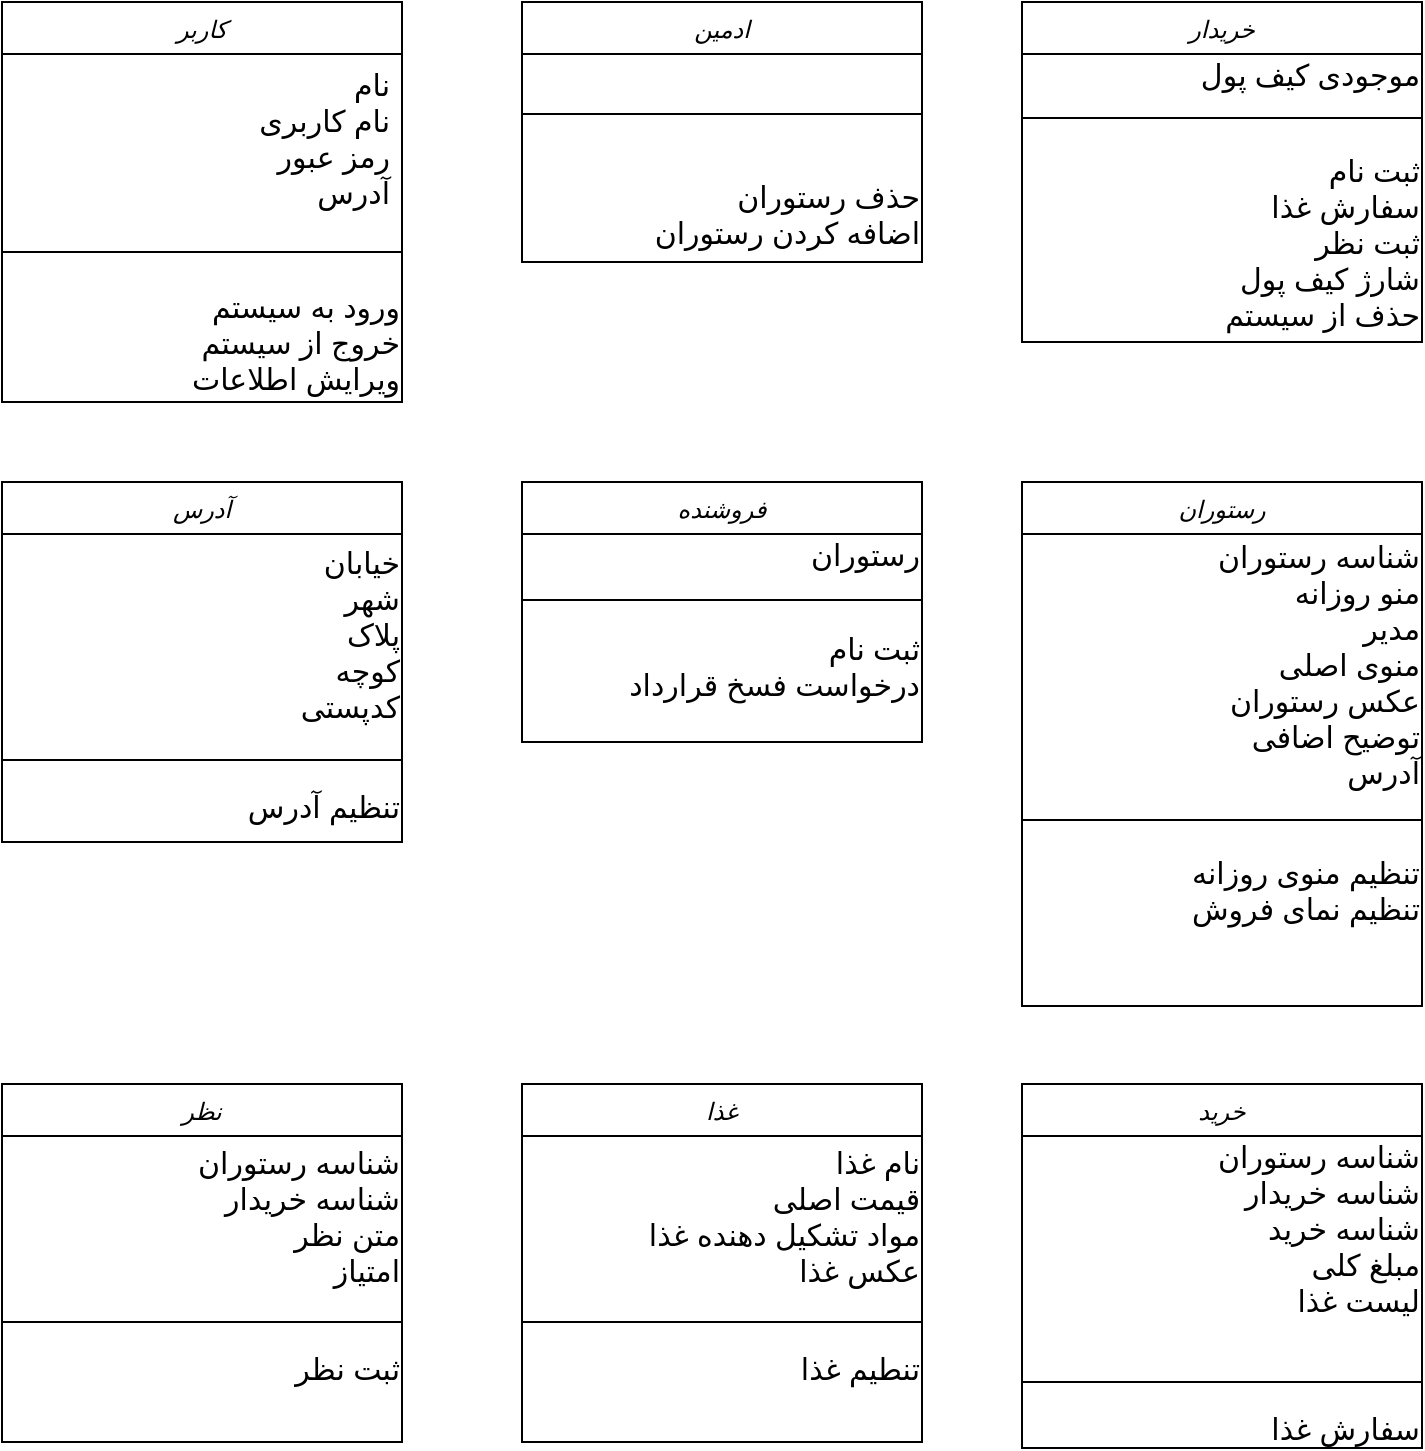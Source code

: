 <mxfile version="14.1.1" type="github">
  <diagram id="C5RBs43oDa-KdzZeNtuy" name="Page-1">
    <mxGraphModel dx="20760" dy="11600" grid="1" gridSize="10" guides="1" tooltips="1" connect="1" arrows="1" fold="1" page="1" pageScale="1" pageWidth="827" pageHeight="1169" math="0" shadow="0">
      <root>
        <mxCell id="WIyWlLk6GJQsqaUBKTNV-0" />
        <mxCell id="WIyWlLk6GJQsqaUBKTNV-1" parent="WIyWlLk6GJQsqaUBKTNV-0" />
        <mxCell id="lyuGTbBeJ2-KbHGN9zhW-0" value="کاربر" style="swimlane;fontStyle=2;align=center;verticalAlign=top;childLayout=stackLayout;horizontal=1;startSize=26;horizontalStack=0;resizeParent=1;resizeLast=0;collapsible=1;marginBottom=0;rounded=0;shadow=0;strokeWidth=1;" parent="WIyWlLk6GJQsqaUBKTNV-1" vertex="1">
          <mxGeometry x="59" y="223" width="200" height="200" as="geometry">
            <mxRectangle x="230" y="140" width="160" height="26" as="alternateBounds" />
          </mxGeometry>
        </mxCell>
        <mxCell id="lyuGTbBeJ2-KbHGN9zhW-1" value="نام &#xa;نام کاربری&#xa;رمز عبور&#xa;آدرس&#xa;" style="text;align=right;verticalAlign=top;spacingLeft=4;spacingRight=4;overflow=hidden;rotatable=0;points=[[0,0.5],[1,0.5]];portConstraint=eastwest;fontSize=15;" parent="lyuGTbBeJ2-KbHGN9zhW-0" vertex="1">
          <mxGeometry y="26" width="200" height="84" as="geometry" />
        </mxCell>
        <mxCell id="lyuGTbBeJ2-KbHGN9zhW-2" value="" style="line;html=1;strokeWidth=1;align=left;verticalAlign=middle;spacingTop=-1;spacingLeft=3;spacingRight=3;rotatable=0;labelPosition=right;points=[];portConstraint=eastwest;" parent="lyuGTbBeJ2-KbHGN9zhW-0" vertex="1">
          <mxGeometry y="110" width="200" height="30" as="geometry" />
        </mxCell>
        <mxCell id="lyuGTbBeJ2-KbHGN9zhW-3" value="&lt;div&gt;ورود به سیستم &lt;br&gt;&lt;/div&gt;&lt;div&gt;خروج از سیستم&lt;/div&gt;&lt;div&gt;ویرایش اطلاعات&lt;br&gt;&lt;/div&gt;" style="text;html=1;align=right;verticalAlign=middle;resizable=0;points=[];autosize=1;fontSize=15;" parent="lyuGTbBeJ2-KbHGN9zhW-0" vertex="1">
          <mxGeometry y="140" width="200" height="60" as="geometry" />
        </mxCell>
        <mxCell id="lyuGTbBeJ2-KbHGN9zhW-4" value="ادمین" style="swimlane;fontStyle=2;align=center;verticalAlign=top;childLayout=stackLayout;horizontal=1;startSize=26;horizontalStack=0;resizeParent=1;resizeLast=0;collapsible=1;marginBottom=0;rounded=0;shadow=0;strokeWidth=1;" parent="WIyWlLk6GJQsqaUBKTNV-1" vertex="1">
          <mxGeometry x="319" y="223" width="200" height="130" as="geometry">
            <mxRectangle x="290" y="200" width="160" height="26" as="alternateBounds" />
          </mxGeometry>
        </mxCell>
        <mxCell id="lyuGTbBeJ2-KbHGN9zhW-6" value="" style="line;html=1;strokeWidth=1;align=left;verticalAlign=middle;spacingTop=-1;spacingLeft=3;spacingRight=3;rotatable=0;labelPosition=right;points=[];portConstraint=eastwest;" parent="lyuGTbBeJ2-KbHGN9zhW-4" vertex="1">
          <mxGeometry y="26" width="200" height="60" as="geometry" />
        </mxCell>
        <mxCell id="lyuGTbBeJ2-KbHGN9zhW-7" value="&lt;div&gt;حذف رستوران &lt;br&gt;&lt;/div&gt;&lt;div&gt;اضافه کردن رستوران&lt;br&gt;&lt;/div&gt;" style="text;html=1;align=right;verticalAlign=middle;resizable=0;points=[];autosize=1;fontSize=15;" parent="lyuGTbBeJ2-KbHGN9zhW-4" vertex="1">
          <mxGeometry y="86" width="200" height="40" as="geometry" />
        </mxCell>
        <mxCell id="lyuGTbBeJ2-KbHGN9zhW-8" value="خریدار" style="swimlane;fontStyle=2;align=center;verticalAlign=top;childLayout=stackLayout;horizontal=1;startSize=26;horizontalStack=0;resizeParent=1;resizeLast=0;collapsible=1;marginBottom=0;rounded=0;shadow=0;strokeWidth=1;" parent="WIyWlLk6GJQsqaUBKTNV-1" vertex="1">
          <mxGeometry x="569" y="223" width="200" height="170" as="geometry">
            <mxRectangle x="230" y="140" width="160" height="26" as="alternateBounds" />
          </mxGeometry>
        </mxCell>
        <mxCell id="lyuGTbBeJ2-KbHGN9zhW-11" value="&lt;div align=&quot;right&quot;&gt;موجودی کیف پول&lt;/div&gt;" style="text;html=1;align=right;verticalAlign=middle;resizable=0;points=[];autosize=1;fontSize=15;" parent="lyuGTbBeJ2-KbHGN9zhW-8" vertex="1">
          <mxGeometry y="26" width="200" height="20" as="geometry" />
        </mxCell>
        <mxCell id="lyuGTbBeJ2-KbHGN9zhW-9" value="" style="line;html=1;strokeWidth=1;align=left;verticalAlign=middle;spacingTop=-1;spacingLeft=3;spacingRight=3;rotatable=0;labelPosition=right;points=[];portConstraint=eastwest;" parent="lyuGTbBeJ2-KbHGN9zhW-8" vertex="1">
          <mxGeometry y="46" width="200" height="24" as="geometry" />
        </mxCell>
        <mxCell id="lyuGTbBeJ2-KbHGN9zhW-10" value="&lt;div&gt;ثبت نام &lt;br&gt;&lt;/div&gt;&lt;div&gt;سفارش غذا&lt;/div&gt;&lt;div&gt;ثبت نظر&lt;/div&gt;&lt;div&gt;شارژ کیف پول&lt;/div&gt;&lt;div&gt;حذف از سیستم &lt;br&gt;&lt;/div&gt;" style="text;html=1;align=right;verticalAlign=middle;resizable=0;points=[];autosize=1;fontSize=15;" parent="lyuGTbBeJ2-KbHGN9zhW-8" vertex="1">
          <mxGeometry y="70" width="200" height="100" as="geometry" />
        </mxCell>
        <mxCell id="lyuGTbBeJ2-KbHGN9zhW-12" value="فروشنده" style="swimlane;fontStyle=2;align=center;verticalAlign=top;childLayout=stackLayout;horizontal=1;startSize=26;horizontalStack=0;resizeParent=1;resizeLast=0;collapsible=1;marginBottom=0;rounded=0;shadow=0;strokeWidth=1;" parent="WIyWlLk6GJQsqaUBKTNV-1" vertex="1">
          <mxGeometry x="319" y="463" width="200" height="130" as="geometry">
            <mxRectangle x="230" y="140" width="160" height="26" as="alternateBounds" />
          </mxGeometry>
        </mxCell>
        <mxCell id="lyuGTbBeJ2-KbHGN9zhW-15" value="&lt;div&gt;رستوران&lt;/div&gt;" style="text;html=1;align=right;verticalAlign=middle;resizable=0;points=[];autosize=1;fontSize=15;" parent="lyuGTbBeJ2-KbHGN9zhW-12" vertex="1">
          <mxGeometry y="26" width="200" height="20" as="geometry" />
        </mxCell>
        <mxCell id="lyuGTbBeJ2-KbHGN9zhW-13" value="" style="line;html=1;strokeWidth=1;align=left;verticalAlign=middle;spacingTop=-1;spacingLeft=3;spacingRight=3;rotatable=0;labelPosition=right;points=[];portConstraint=eastwest;" parent="lyuGTbBeJ2-KbHGN9zhW-12" vertex="1">
          <mxGeometry y="46" width="200" height="26" as="geometry" />
        </mxCell>
        <mxCell id="lyuGTbBeJ2-KbHGN9zhW-14" value="&lt;div&gt;ثبت نام &lt;br&gt;&lt;/div&gt;&lt;div&gt;درخواست فسخ قرارداد&lt;/div&gt;" style="text;html=1;align=right;verticalAlign=middle;resizable=0;points=[];autosize=1;fontSize=15;" parent="lyuGTbBeJ2-KbHGN9zhW-12" vertex="1">
          <mxGeometry y="72" width="200" height="40" as="geometry" />
        </mxCell>
        <mxCell id="lyuGTbBeJ2-KbHGN9zhW-16" value="رستوران" style="swimlane;fontStyle=2;align=center;verticalAlign=top;childLayout=stackLayout;horizontal=1;startSize=26;horizontalStack=0;resizeParent=1;resizeLast=0;collapsible=1;marginBottom=0;rounded=0;shadow=0;strokeWidth=1;" parent="WIyWlLk6GJQsqaUBKTNV-1" vertex="1">
          <mxGeometry x="569" y="463" width="200" height="262" as="geometry">
            <mxRectangle x="230" y="140" width="160" height="26" as="alternateBounds" />
          </mxGeometry>
        </mxCell>
        <mxCell id="lyuGTbBeJ2-KbHGN9zhW-17" value="&lt;div&gt;شناسه رستوران&lt;br&gt;&lt;/div&gt;&lt;div&gt;منو روزانه&lt;br&gt;&lt;/div&gt;&lt;div&gt;مدیر&lt;/div&gt;&lt;div&gt;&lt;div&gt;منوی اصلی&lt;/div&gt;&lt;div&gt;عکس رستوران &lt;br&gt;&lt;/div&gt;&lt;div&gt;توضیح اضافی &lt;br&gt;&lt;/div&gt;&lt;div&gt;آدرس&lt;br&gt;&lt;/div&gt;&lt;/div&gt;" style="text;html=1;align=right;verticalAlign=middle;resizable=0;points=[];autosize=1;fontSize=15;" parent="lyuGTbBeJ2-KbHGN9zhW-16" vertex="1">
          <mxGeometry y="26" width="200" height="130" as="geometry" />
        </mxCell>
        <mxCell id="lyuGTbBeJ2-KbHGN9zhW-18" value="" style="line;html=1;strokeWidth=1;align=left;verticalAlign=middle;spacingTop=-1;spacingLeft=3;spacingRight=3;rotatable=0;labelPosition=right;points=[];portConstraint=eastwest;" parent="lyuGTbBeJ2-KbHGN9zhW-16" vertex="1">
          <mxGeometry y="156" width="200" height="26" as="geometry" />
        </mxCell>
        <mxCell id="lyuGTbBeJ2-KbHGN9zhW-24" value="&lt;div&gt;تنظیم منوی روزانه&lt;br&gt;&lt;/div&gt;&lt;div&gt;&lt;div&gt;تنظیم نمای فروش&lt;br&gt;&lt;/div&gt;&lt;div&gt;&lt;br&gt;&lt;/div&gt;&lt;div&gt;&lt;br&gt;&lt;/div&gt;&lt;/div&gt;" style="text;html=1;align=right;verticalAlign=middle;resizable=0;points=[];autosize=1;fontSize=15;" parent="lyuGTbBeJ2-KbHGN9zhW-16" vertex="1">
          <mxGeometry y="182" width="200" height="80" as="geometry" />
        </mxCell>
        <mxCell id="tZh1ZtW-dNU_HLveQdIa-2" value="آدرس" style="swimlane;fontStyle=2;align=center;verticalAlign=top;childLayout=stackLayout;horizontal=1;startSize=26;horizontalStack=0;resizeParent=1;resizeLast=0;collapsible=1;marginBottom=0;rounded=0;shadow=0;strokeWidth=1;fillColor=#FFFFFF;" parent="WIyWlLk6GJQsqaUBKTNV-1" vertex="1">
          <mxGeometry x="59" y="463" width="200" height="180" as="geometry">
            <mxRectangle x="230" y="140" width="160" height="26" as="alternateBounds" />
          </mxGeometry>
        </mxCell>
        <mxCell id="tZh1ZtW-dNU_HLveQdIa-3" value="&lt;div&gt;خیابان&lt;/div&gt;&lt;div&gt;شهر&lt;/div&gt;&lt;div&gt;پلاک &lt;br&gt;&lt;/div&gt;&lt;div&gt;کوچه &lt;br&gt;&lt;/div&gt;&lt;div&gt;کدپستی&lt;br&gt;&lt;/div&gt;" style="text;html=1;align=right;verticalAlign=middle;resizable=0;points=[];autosize=1;fontSize=15;" parent="tZh1ZtW-dNU_HLveQdIa-2" vertex="1">
          <mxGeometry y="26" width="200" height="100" as="geometry" />
        </mxCell>
        <mxCell id="tZh1ZtW-dNU_HLveQdIa-4" value="" style="line;html=1;strokeWidth=1;align=left;verticalAlign=middle;spacingTop=-1;spacingLeft=3;spacingRight=3;rotatable=0;labelPosition=right;points=[];portConstraint=eastwest;" parent="tZh1ZtW-dNU_HLveQdIa-2" vertex="1">
          <mxGeometry y="126" width="200" height="26" as="geometry" />
        </mxCell>
        <mxCell id="tZh1ZtW-dNU_HLveQdIa-5" value="تنظیم آدرس" style="text;html=1;align=right;verticalAlign=middle;resizable=0;points=[];autosize=1;fontSize=15;" parent="tZh1ZtW-dNU_HLveQdIa-2" vertex="1">
          <mxGeometry y="152" width="200" height="20" as="geometry" />
        </mxCell>
        <mxCell id="tZh1ZtW-dNU_HLveQdIa-6" value="غذا" style="swimlane;fontStyle=2;align=center;verticalAlign=top;childLayout=stackLayout;horizontal=1;startSize=26;horizontalStack=0;resizeParent=1;resizeLast=0;collapsible=1;marginBottom=0;rounded=0;shadow=0;strokeWidth=1;" parent="WIyWlLk6GJQsqaUBKTNV-1" vertex="1">
          <mxGeometry x="319" y="764" width="200" height="179" as="geometry">
            <mxRectangle x="230" y="140" width="160" height="26" as="alternateBounds" />
          </mxGeometry>
        </mxCell>
        <mxCell id="tZh1ZtW-dNU_HLveQdIa-7" value="&lt;div&gt;نام غذا&lt;/div&gt;&lt;div&gt;قیمت اصلی&lt;/div&gt;&lt;div&gt;مواد تشکیل دهنده غذا&lt;/div&gt;&lt;div&gt;عکس غذا&lt;br&gt;&lt;/div&gt;" style="text;html=1;align=right;verticalAlign=middle;resizable=0;points=[];autosize=1;fontSize=15;" parent="tZh1ZtW-dNU_HLveQdIa-6" vertex="1">
          <mxGeometry y="26" width="200" height="80" as="geometry" />
        </mxCell>
        <mxCell id="tZh1ZtW-dNU_HLveQdIa-8" value="" style="line;html=1;strokeWidth=1;align=left;verticalAlign=middle;spacingTop=-1;spacingLeft=3;spacingRight=3;rotatable=0;labelPosition=right;points=[];portConstraint=eastwest;" parent="tZh1ZtW-dNU_HLveQdIa-6" vertex="1">
          <mxGeometry y="106" width="200" height="26" as="geometry" />
        </mxCell>
        <mxCell id="tZh1ZtW-dNU_HLveQdIa-9" value="تنطیم غذا" style="text;html=1;align=right;verticalAlign=middle;resizable=0;points=[];autosize=1;fontSize=15;" parent="tZh1ZtW-dNU_HLveQdIa-6" vertex="1">
          <mxGeometry y="132" width="200" height="20" as="geometry" />
        </mxCell>
        <mxCell id="tZh1ZtW-dNU_HLveQdIa-10" value="نظر" style="swimlane;fontStyle=2;align=center;verticalAlign=top;childLayout=stackLayout;horizontal=1;startSize=26;horizontalStack=0;resizeParent=1;resizeLast=0;collapsible=1;marginBottom=0;rounded=0;shadow=0;strokeWidth=1;" parent="WIyWlLk6GJQsqaUBKTNV-1" vertex="1">
          <mxGeometry x="59" y="764" width="200" height="179" as="geometry">
            <mxRectangle x="230" y="140" width="160" height="26" as="alternateBounds" />
          </mxGeometry>
        </mxCell>
        <mxCell id="tZh1ZtW-dNU_HLveQdIa-11" value="&lt;div&gt;شناسه رستوران&lt;/div&gt;&lt;div&gt;شناسه خریدار&lt;/div&gt;&lt;div&gt;متن نظر &lt;br&gt;&lt;/div&gt;&lt;div&gt;امتیاز&lt;br&gt;&lt;/div&gt;" style="text;html=1;align=right;verticalAlign=middle;resizable=0;points=[];autosize=1;fontSize=15;" parent="tZh1ZtW-dNU_HLveQdIa-10" vertex="1">
          <mxGeometry y="26" width="200" height="80" as="geometry" />
        </mxCell>
        <mxCell id="tZh1ZtW-dNU_HLveQdIa-12" value="" style="line;html=1;strokeWidth=1;align=left;verticalAlign=middle;spacingTop=-1;spacingLeft=3;spacingRight=3;rotatable=0;labelPosition=right;points=[];portConstraint=eastwest;" parent="tZh1ZtW-dNU_HLveQdIa-10" vertex="1">
          <mxGeometry y="106" width="200" height="26" as="geometry" />
        </mxCell>
        <mxCell id="tZh1ZtW-dNU_HLveQdIa-13" value="ثبت نظر" style="text;html=1;align=right;verticalAlign=middle;resizable=0;points=[];autosize=1;fontSize=15;" parent="tZh1ZtW-dNU_HLveQdIa-10" vertex="1">
          <mxGeometry y="132" width="200" height="20" as="geometry" />
        </mxCell>
        <mxCell id="tZh1ZtW-dNU_HLveQdIa-14" value="خرید" style="swimlane;fontStyle=2;align=center;verticalAlign=top;childLayout=stackLayout;horizontal=1;startSize=26;horizontalStack=0;resizeParent=1;resizeLast=0;collapsible=1;marginBottom=0;rounded=0;shadow=0;strokeWidth=1;" parent="WIyWlLk6GJQsqaUBKTNV-1" vertex="1">
          <mxGeometry x="569" y="764" width="200" height="182" as="geometry">
            <mxRectangle x="230" y="140" width="160" height="26" as="alternateBounds" />
          </mxGeometry>
        </mxCell>
        <mxCell id="tZh1ZtW-dNU_HLveQdIa-15" value="&lt;div&gt;شناسه رستوران&lt;/div&gt;&lt;div&gt;شناسه خریدار&lt;/div&gt;&lt;div&gt;شناسه خرید &lt;br&gt;&lt;/div&gt;&lt;div&gt;مبلغ کلی&lt;/div&gt;&lt;div&gt;لیست غذا&lt;/div&gt;&lt;div&gt;&lt;br&gt;&lt;/div&gt;" style="text;html=1;align=right;verticalAlign=middle;resizable=0;points=[];autosize=1;fontSize=15;" parent="tZh1ZtW-dNU_HLveQdIa-14" vertex="1">
          <mxGeometry y="26" width="200" height="110" as="geometry" />
        </mxCell>
        <mxCell id="tZh1ZtW-dNU_HLveQdIa-16" value="" style="line;html=1;strokeWidth=1;align=left;verticalAlign=middle;spacingTop=-1;spacingLeft=3;spacingRight=3;rotatable=0;labelPosition=right;points=[];portConstraint=eastwest;" parent="tZh1ZtW-dNU_HLveQdIa-14" vertex="1">
          <mxGeometry y="136" width="200" height="26" as="geometry" />
        </mxCell>
        <mxCell id="tZh1ZtW-dNU_HLveQdIa-17" value="سفارش غذا" style="text;html=1;align=right;verticalAlign=middle;resizable=0;points=[];autosize=1;fontSize=15;" parent="tZh1ZtW-dNU_HLveQdIa-14" vertex="1">
          <mxGeometry y="162" width="200" height="20" as="geometry" />
        </mxCell>
      </root>
    </mxGraphModel>
  </diagram>
</mxfile>

